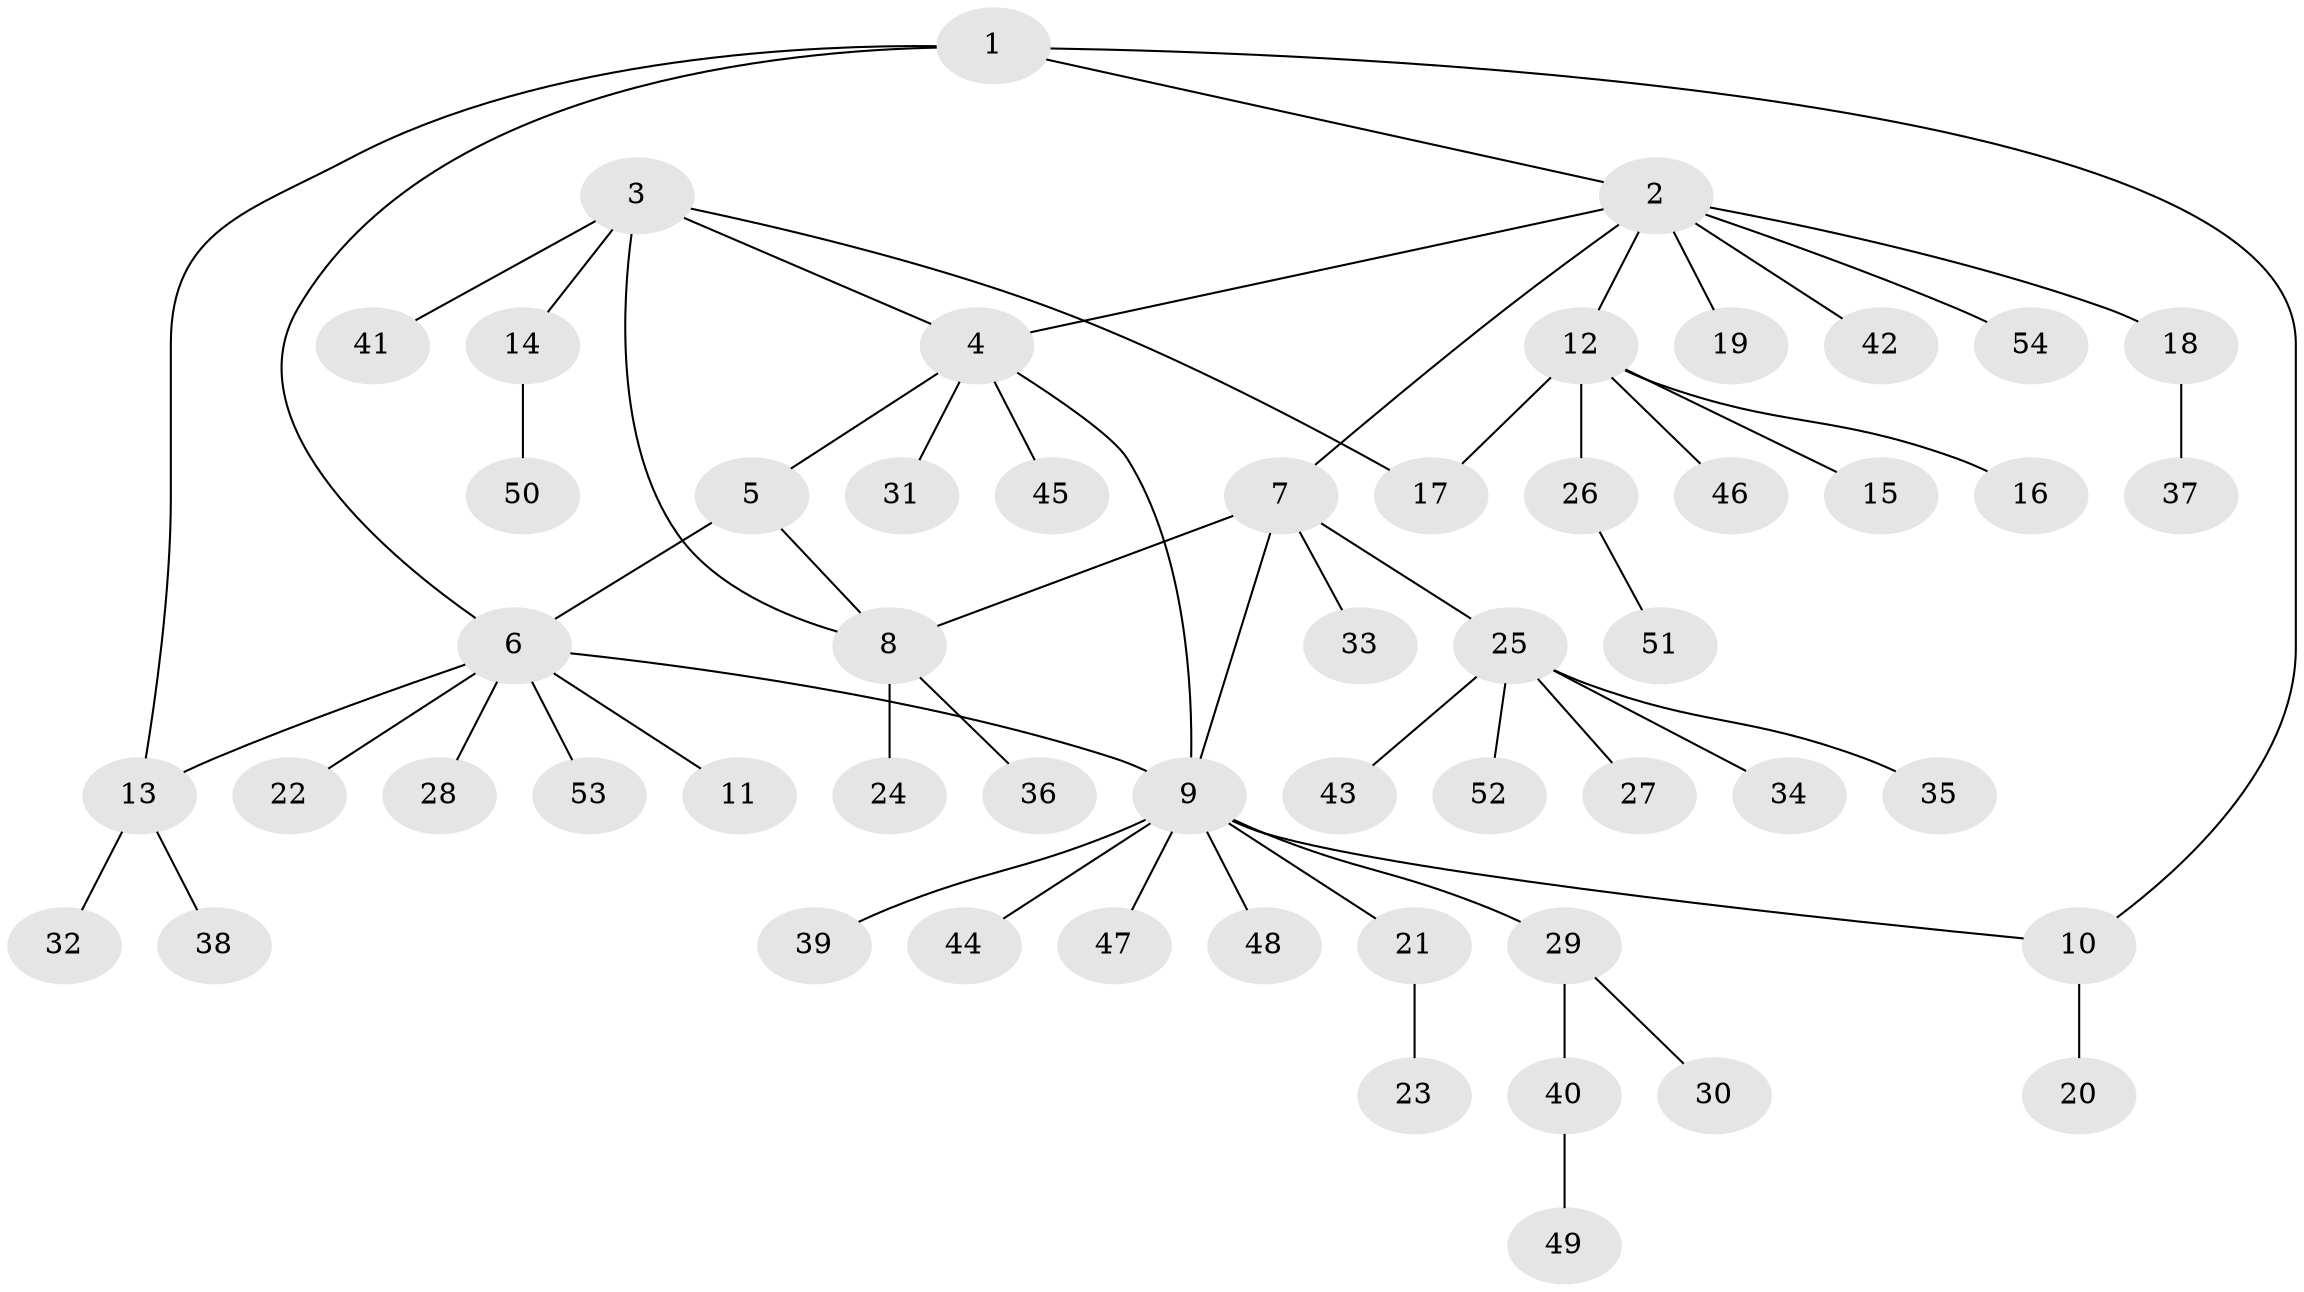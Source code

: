 // Generated by graph-tools (version 1.1) at 2025/37/03/09/25 02:37:44]
// undirected, 54 vertices, 61 edges
graph export_dot {
graph [start="1"]
  node [color=gray90,style=filled];
  1;
  2;
  3;
  4;
  5;
  6;
  7;
  8;
  9;
  10;
  11;
  12;
  13;
  14;
  15;
  16;
  17;
  18;
  19;
  20;
  21;
  22;
  23;
  24;
  25;
  26;
  27;
  28;
  29;
  30;
  31;
  32;
  33;
  34;
  35;
  36;
  37;
  38;
  39;
  40;
  41;
  42;
  43;
  44;
  45;
  46;
  47;
  48;
  49;
  50;
  51;
  52;
  53;
  54;
  1 -- 2;
  1 -- 6;
  1 -- 10;
  1 -- 13;
  2 -- 4;
  2 -- 7;
  2 -- 12;
  2 -- 18;
  2 -- 19;
  2 -- 42;
  2 -- 54;
  3 -- 4;
  3 -- 8;
  3 -- 14;
  3 -- 17;
  3 -- 41;
  4 -- 5;
  4 -- 9;
  4 -- 31;
  4 -- 45;
  5 -- 6;
  5 -- 8;
  6 -- 9;
  6 -- 11;
  6 -- 13;
  6 -- 22;
  6 -- 28;
  6 -- 53;
  7 -- 8;
  7 -- 9;
  7 -- 25;
  7 -- 33;
  8 -- 24;
  8 -- 36;
  9 -- 10;
  9 -- 21;
  9 -- 29;
  9 -- 39;
  9 -- 44;
  9 -- 47;
  9 -- 48;
  10 -- 20;
  12 -- 15;
  12 -- 16;
  12 -- 17;
  12 -- 26;
  12 -- 46;
  13 -- 32;
  13 -- 38;
  14 -- 50;
  18 -- 37;
  21 -- 23;
  25 -- 27;
  25 -- 34;
  25 -- 35;
  25 -- 43;
  25 -- 52;
  26 -- 51;
  29 -- 30;
  29 -- 40;
  40 -- 49;
}
